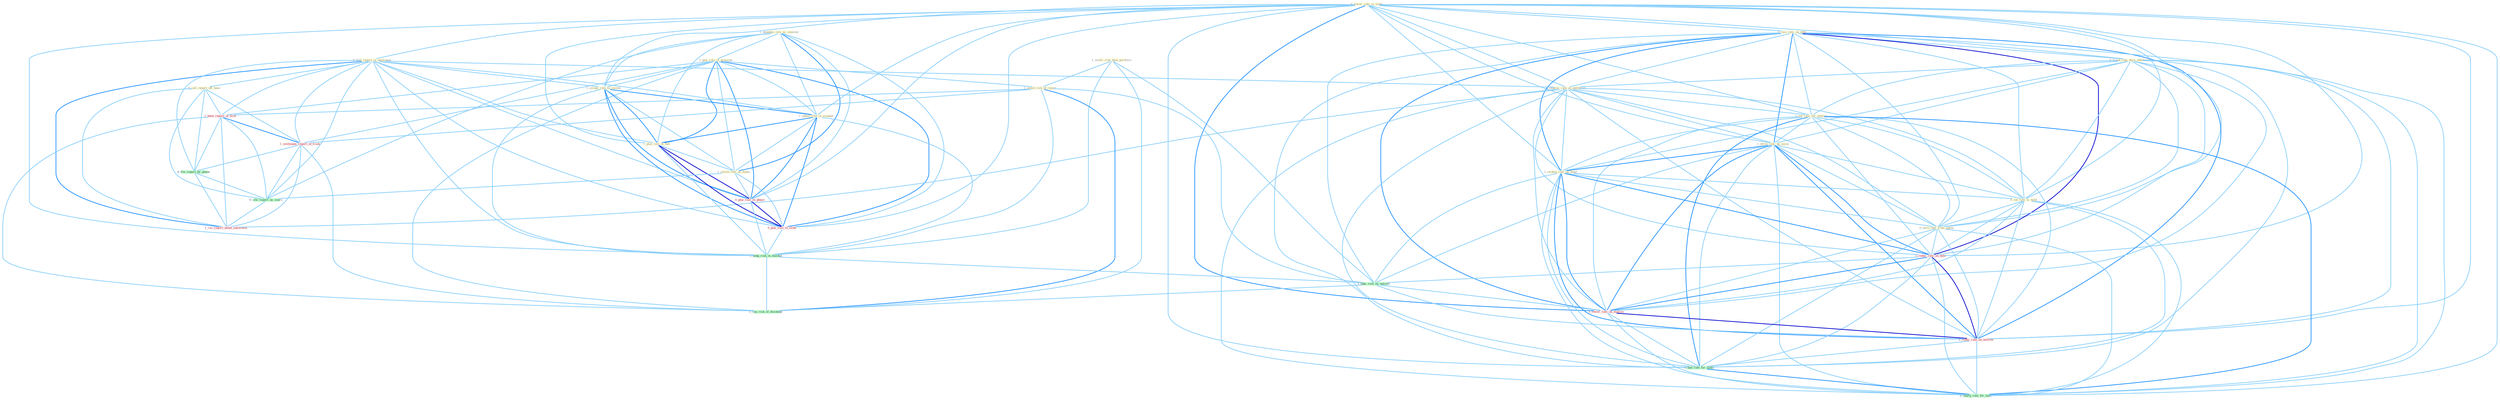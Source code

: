 Graph G{ 
    node
    [shape=polygon,style=filled,width=.5,height=.06,color="#BDFCC9",fixedsize=true,fontsize=4,
    fontcolor="#2f4f4f"];
    {node
    [color="#ffffe0", fontcolor="#8b7d6b"] "1_abandon_role_as_investor " "1_involv_risk_than_portfolio " "0_lower_rate_in_week " "1_plai_role_of_messiah " "0_rais_rate_on_debt " "0_told_report_in_entitynam " "0_found_rate_dure_othernum " "0_improv_rate_at_entitynam " "1_set_rate_for_station " "1_occupi_role_in_societi " "1_drive_rate_on_secur " "1_reckon_rate_on_bond " "0_call_report_off_base " "1_avoid_risk_of_reject " "1_admit_role_in_scandal " "0_cut_rate_to_hold " "0_earn_rate_from_agenc " "1_plai_role_in_fall " "1_relish_role_as_home "}
{node [color="#fff0f5", fontcolor="#b22222"] "1_reduc_rate_on_debt " "0_plai_role_in_phase " "1_been_report_of_firm " "0_plai_role_in_slide " "1_entitynam_report_of_trade " "1_lower_rate_on_million " "1_reduc_rate_on_million " "1_ran_report_about_entitynam "}
edge [color="#B0E2FF"];

	"1_abandon_role_as_investor " -- "1_plai_role_of_messiah " [w="1", color="#87cefa" ];
	"1_abandon_role_as_investor " -- "1_occupi_role_in_societi " [w="1", color="#87cefa" ];
	"1_abandon_role_as_investor " -- "1_admit_role_in_scandal " [w="1", color="#87cefa" ];
	"1_abandon_role_as_investor " -- "1_plai_role_in_fall " [w="1", color="#87cefa" ];
	"1_abandon_role_as_investor " -- "1_relish_role_as_home " [w="2", color="#1e90ff" , len=0.8];
	"1_abandon_role_as_investor " -- "0_plai_role_in_phase " [w="1", color="#87cefa" ];
	"1_abandon_role_as_investor " -- "0_plai_role_in_slide " [w="1", color="#87cefa" ];
	"1_abandon_role_as_investor " -- "0_cite_report_as_sourc " [w="1", color="#87cefa" ];
	"1_involv_risk_than_portfolio " -- "1_avoid_risk_of_reject " [w="1", color="#87cefa" ];
	"1_involv_risk_than_portfolio " -- "1_hedg_risk_in_market " [w="1", color="#87cefa" ];
	"1_involv_risk_than_portfolio " -- "1_take_risk_on_outcom " [w="1", color="#87cefa" ];
	"1_involv_risk_than_portfolio " -- "1_run_risk_of_disintegr " [w="1", color="#87cefa" ];
	"0_lower_rate_in_week " -- "0_rais_rate_on_debt " [w="1", color="#87cefa" ];
	"0_lower_rate_in_week " -- "0_told_report_in_entitynam " [w="1", color="#87cefa" ];
	"0_lower_rate_in_week " -- "0_found_rate_dure_othernum " [w="1", color="#87cefa" ];
	"0_lower_rate_in_week " -- "0_improv_rate_at_entitynam " [w="1", color="#87cefa" ];
	"0_lower_rate_in_week " -- "1_set_rate_for_station " [w="1", color="#87cefa" ];
	"0_lower_rate_in_week " -- "1_occupi_role_in_societi " [w="1", color="#87cefa" ];
	"0_lower_rate_in_week " -- "1_drive_rate_on_secur " [w="1", color="#87cefa" ];
	"0_lower_rate_in_week " -- "1_reckon_rate_on_bond " [w="1", color="#87cefa" ];
	"0_lower_rate_in_week " -- "1_admit_role_in_scandal " [w="1", color="#87cefa" ];
	"0_lower_rate_in_week " -- "0_cut_rate_to_hold " [w="1", color="#87cefa" ];
	"0_lower_rate_in_week " -- "0_earn_rate_from_agenc " [w="1", color="#87cefa" ];
	"0_lower_rate_in_week " -- "1_plai_role_in_fall " [w="1", color="#87cefa" ];
	"0_lower_rate_in_week " -- "1_reduc_rate_on_debt " [w="1", color="#87cefa" ];
	"0_lower_rate_in_week " -- "0_plai_role_in_phase " [w="1", color="#87cefa" ];
	"0_lower_rate_in_week " -- "0_plai_role_in_slide " [w="1", color="#87cefa" ];
	"0_lower_rate_in_week " -- "1_hedg_risk_in_market " [w="1", color="#87cefa" ];
	"0_lower_rate_in_week " -- "1_lower_rate_on_million " [w="2", color="#1e90ff" , len=0.8];
	"0_lower_rate_in_week " -- "1_reduc_rate_on_million " [w="1", color="#87cefa" ];
	"0_lower_rate_in_week " -- "0_had_rate_for_yield " [w="1", color="#87cefa" ];
	"0_lower_rate_in_week " -- "0_charg_rate_for_time " [w="1", color="#87cefa" ];
	"1_plai_role_of_messiah " -- "1_occupi_role_in_societi " [w="1", color="#87cefa" ];
	"1_plai_role_of_messiah " -- "1_avoid_risk_of_reject " [w="1", color="#87cefa" ];
	"1_plai_role_of_messiah " -- "1_admit_role_in_scandal " [w="1", color="#87cefa" ];
	"1_plai_role_of_messiah " -- "1_plai_role_in_fall " [w="2", color="#1e90ff" , len=0.8];
	"1_plai_role_of_messiah " -- "1_relish_role_as_home " [w="1", color="#87cefa" ];
	"1_plai_role_of_messiah " -- "0_plai_role_in_phase " [w="2", color="#1e90ff" , len=0.8];
	"1_plai_role_of_messiah " -- "1_been_report_of_firm " [w="1", color="#87cefa" ];
	"1_plai_role_of_messiah " -- "0_plai_role_in_slide " [w="2", color="#1e90ff" , len=0.8];
	"1_plai_role_of_messiah " -- "1_entitynam_report_of_trade " [w="1", color="#87cefa" ];
	"1_plai_role_of_messiah " -- "1_run_risk_of_disintegr " [w="1", color="#87cefa" ];
	"0_rais_rate_on_debt " -- "0_found_rate_dure_othernum " [w="1", color="#87cefa" ];
	"0_rais_rate_on_debt " -- "0_improv_rate_at_entitynam " [w="1", color="#87cefa" ];
	"0_rais_rate_on_debt " -- "1_set_rate_for_station " [w="1", color="#87cefa" ];
	"0_rais_rate_on_debt " -- "1_drive_rate_on_secur " [w="2", color="#1e90ff" , len=0.8];
	"0_rais_rate_on_debt " -- "1_reckon_rate_on_bond " [w="2", color="#1e90ff" , len=0.8];
	"0_rais_rate_on_debt " -- "0_cut_rate_to_hold " [w="1", color="#87cefa" ];
	"0_rais_rate_on_debt " -- "0_earn_rate_from_agenc " [w="1", color="#87cefa" ];
	"0_rais_rate_on_debt " -- "1_reduc_rate_on_debt " [w="3", color="#0000cd" , len=0.6];
	"0_rais_rate_on_debt " -- "1_take_risk_on_outcom " [w="1", color="#87cefa" ];
	"0_rais_rate_on_debt " -- "1_lower_rate_on_million " [w="2", color="#1e90ff" , len=0.8];
	"0_rais_rate_on_debt " -- "1_reduc_rate_on_million " [w="2", color="#1e90ff" , len=0.8];
	"0_rais_rate_on_debt " -- "0_had_rate_for_yield " [w="1", color="#87cefa" ];
	"0_rais_rate_on_debt " -- "0_charg_rate_for_time " [w="1", color="#87cefa" ];
	"0_told_report_in_entitynam " -- "0_improv_rate_at_entitynam " [w="1", color="#87cefa" ];
	"0_told_report_in_entitynam " -- "1_occupi_role_in_societi " [w="1", color="#87cefa" ];
	"0_told_report_in_entitynam " -- "0_call_report_off_base " [w="1", color="#87cefa" ];
	"0_told_report_in_entitynam " -- "1_admit_role_in_scandal " [w="1", color="#87cefa" ];
	"0_told_report_in_entitynam " -- "1_plai_role_in_fall " [w="1", color="#87cefa" ];
	"0_told_report_in_entitynam " -- "0_plai_role_in_phase " [w="1", color="#87cefa" ];
	"0_told_report_in_entitynam " -- "1_been_report_of_firm " [w="1", color="#87cefa" ];
	"0_told_report_in_entitynam " -- "0_plai_role_in_slide " [w="1", color="#87cefa" ];
	"0_told_report_in_entitynam " -- "1_entitynam_report_of_trade " [w="1", color="#87cefa" ];
	"0_told_report_in_entitynam " -- "1_hedg_risk_in_market " [w="1", color="#87cefa" ];
	"0_told_report_in_entitynam " -- "0_file_report_by_phone " [w="1", color="#87cefa" ];
	"0_told_report_in_entitynam " -- "0_cite_report_as_sourc " [w="1", color="#87cefa" ];
	"0_told_report_in_entitynam " -- "1_ran_report_about_entitynam " [w="2", color="#1e90ff" , len=0.8];
	"0_found_rate_dure_othernum " -- "0_improv_rate_at_entitynam " [w="1", color="#87cefa" ];
	"0_found_rate_dure_othernum " -- "1_set_rate_for_station " [w="1", color="#87cefa" ];
	"0_found_rate_dure_othernum " -- "1_drive_rate_on_secur " [w="1", color="#87cefa" ];
	"0_found_rate_dure_othernum " -- "1_reckon_rate_on_bond " [w="1", color="#87cefa" ];
	"0_found_rate_dure_othernum " -- "0_cut_rate_to_hold " [w="1", color="#87cefa" ];
	"0_found_rate_dure_othernum " -- "0_earn_rate_from_agenc " [w="1", color="#87cefa" ];
	"0_found_rate_dure_othernum " -- "1_reduc_rate_on_debt " [w="1", color="#87cefa" ];
	"0_found_rate_dure_othernum " -- "1_lower_rate_on_million " [w="1", color="#87cefa" ];
	"0_found_rate_dure_othernum " -- "1_reduc_rate_on_million " [w="1", color="#87cefa" ];
	"0_found_rate_dure_othernum " -- "0_had_rate_for_yield " [w="1", color="#87cefa" ];
	"0_found_rate_dure_othernum " -- "0_charg_rate_for_time " [w="1", color="#87cefa" ];
	"0_improv_rate_at_entitynam " -- "1_set_rate_for_station " [w="1", color="#87cefa" ];
	"0_improv_rate_at_entitynam " -- "1_drive_rate_on_secur " [w="1", color="#87cefa" ];
	"0_improv_rate_at_entitynam " -- "1_reckon_rate_on_bond " [w="1", color="#87cefa" ];
	"0_improv_rate_at_entitynam " -- "0_cut_rate_to_hold " [w="1", color="#87cefa" ];
	"0_improv_rate_at_entitynam " -- "0_earn_rate_from_agenc " [w="1", color="#87cefa" ];
	"0_improv_rate_at_entitynam " -- "1_reduc_rate_on_debt " [w="1", color="#87cefa" ];
	"0_improv_rate_at_entitynam " -- "1_lower_rate_on_million " [w="1", color="#87cefa" ];
	"0_improv_rate_at_entitynam " -- "1_reduc_rate_on_million " [w="1", color="#87cefa" ];
	"0_improv_rate_at_entitynam " -- "0_had_rate_for_yield " [w="1", color="#87cefa" ];
	"0_improv_rate_at_entitynam " -- "0_charg_rate_for_time " [w="1", color="#87cefa" ];
	"0_improv_rate_at_entitynam " -- "1_ran_report_about_entitynam " [w="1", color="#87cefa" ];
	"1_set_rate_for_station " -- "1_drive_rate_on_secur " [w="1", color="#87cefa" ];
	"1_set_rate_for_station " -- "1_reckon_rate_on_bond " [w="1", color="#87cefa" ];
	"1_set_rate_for_station " -- "0_cut_rate_to_hold " [w="1", color="#87cefa" ];
	"1_set_rate_for_station " -- "0_earn_rate_from_agenc " [w="1", color="#87cefa" ];
	"1_set_rate_for_station " -- "1_reduc_rate_on_debt " [w="1", color="#87cefa" ];
	"1_set_rate_for_station " -- "1_lower_rate_on_million " [w="1", color="#87cefa" ];
	"1_set_rate_for_station " -- "1_reduc_rate_on_million " [w="1", color="#87cefa" ];
	"1_set_rate_for_station " -- "0_had_rate_for_yield " [w="2", color="#1e90ff" , len=0.8];
	"1_set_rate_for_station " -- "0_charg_rate_for_time " [w="2", color="#1e90ff" , len=0.8];
	"1_occupi_role_in_societi " -- "1_admit_role_in_scandal " [w="2", color="#1e90ff" , len=0.8];
	"1_occupi_role_in_societi " -- "1_plai_role_in_fall " [w="2", color="#1e90ff" , len=0.8];
	"1_occupi_role_in_societi " -- "1_relish_role_as_home " [w="1", color="#87cefa" ];
	"1_occupi_role_in_societi " -- "0_plai_role_in_phase " [w="2", color="#1e90ff" , len=0.8];
	"1_occupi_role_in_societi " -- "0_plai_role_in_slide " [w="2", color="#1e90ff" , len=0.8];
	"1_occupi_role_in_societi " -- "1_hedg_risk_in_market " [w="1", color="#87cefa" ];
	"1_drive_rate_on_secur " -- "1_reckon_rate_on_bond " [w="2", color="#1e90ff" , len=0.8];
	"1_drive_rate_on_secur " -- "0_cut_rate_to_hold " [w="1", color="#87cefa" ];
	"1_drive_rate_on_secur " -- "0_earn_rate_from_agenc " [w="1", color="#87cefa" ];
	"1_drive_rate_on_secur " -- "1_reduc_rate_on_debt " [w="2", color="#1e90ff" , len=0.8];
	"1_drive_rate_on_secur " -- "1_take_risk_on_outcom " [w="1", color="#87cefa" ];
	"1_drive_rate_on_secur " -- "1_lower_rate_on_million " [w="2", color="#1e90ff" , len=0.8];
	"1_drive_rate_on_secur " -- "1_reduc_rate_on_million " [w="2", color="#1e90ff" , len=0.8];
	"1_drive_rate_on_secur " -- "0_had_rate_for_yield " [w="1", color="#87cefa" ];
	"1_drive_rate_on_secur " -- "0_charg_rate_for_time " [w="1", color="#87cefa" ];
	"1_reckon_rate_on_bond " -- "0_cut_rate_to_hold " [w="1", color="#87cefa" ];
	"1_reckon_rate_on_bond " -- "0_earn_rate_from_agenc " [w="1", color="#87cefa" ];
	"1_reckon_rate_on_bond " -- "1_reduc_rate_on_debt " [w="2", color="#1e90ff" , len=0.8];
	"1_reckon_rate_on_bond " -- "1_take_risk_on_outcom " [w="1", color="#87cefa" ];
	"1_reckon_rate_on_bond " -- "1_lower_rate_on_million " [w="2", color="#1e90ff" , len=0.8];
	"1_reckon_rate_on_bond " -- "1_reduc_rate_on_million " [w="2", color="#1e90ff" , len=0.8];
	"1_reckon_rate_on_bond " -- "0_had_rate_for_yield " [w="1", color="#87cefa" ];
	"1_reckon_rate_on_bond " -- "0_charg_rate_for_time " [w="1", color="#87cefa" ];
	"0_call_report_off_base " -- "1_been_report_of_firm " [w="1", color="#87cefa" ];
	"0_call_report_off_base " -- "1_entitynam_report_of_trade " [w="1", color="#87cefa" ];
	"0_call_report_off_base " -- "0_file_report_by_phone " [w="1", color="#87cefa" ];
	"0_call_report_off_base " -- "0_cite_report_as_sourc " [w="1", color="#87cefa" ];
	"0_call_report_off_base " -- "1_ran_report_about_entitynam " [w="1", color="#87cefa" ];
	"1_avoid_risk_of_reject " -- "1_been_report_of_firm " [w="1", color="#87cefa" ];
	"1_avoid_risk_of_reject " -- "1_entitynam_report_of_trade " [w="1", color="#87cefa" ];
	"1_avoid_risk_of_reject " -- "1_hedg_risk_in_market " [w="1", color="#87cefa" ];
	"1_avoid_risk_of_reject " -- "1_take_risk_on_outcom " [w="1", color="#87cefa" ];
	"1_avoid_risk_of_reject " -- "1_run_risk_of_disintegr " [w="2", color="#1e90ff" , len=0.8];
	"1_admit_role_in_scandal " -- "1_plai_role_in_fall " [w="2", color="#1e90ff" , len=0.8];
	"1_admit_role_in_scandal " -- "1_relish_role_as_home " [w="1", color="#87cefa" ];
	"1_admit_role_in_scandal " -- "0_plai_role_in_phase " [w="2", color="#1e90ff" , len=0.8];
	"1_admit_role_in_scandal " -- "0_plai_role_in_slide " [w="2", color="#1e90ff" , len=0.8];
	"1_admit_role_in_scandal " -- "1_hedg_risk_in_market " [w="1", color="#87cefa" ];
	"0_cut_rate_to_hold " -- "0_earn_rate_from_agenc " [w="1", color="#87cefa" ];
	"0_cut_rate_to_hold " -- "1_reduc_rate_on_debt " [w="1", color="#87cefa" ];
	"0_cut_rate_to_hold " -- "1_lower_rate_on_million " [w="1", color="#87cefa" ];
	"0_cut_rate_to_hold " -- "1_reduc_rate_on_million " [w="1", color="#87cefa" ];
	"0_cut_rate_to_hold " -- "0_had_rate_for_yield " [w="1", color="#87cefa" ];
	"0_cut_rate_to_hold " -- "0_charg_rate_for_time " [w="1", color="#87cefa" ];
	"0_earn_rate_from_agenc " -- "1_reduc_rate_on_debt " [w="1", color="#87cefa" ];
	"0_earn_rate_from_agenc " -- "1_lower_rate_on_million " [w="1", color="#87cefa" ];
	"0_earn_rate_from_agenc " -- "1_reduc_rate_on_million " [w="1", color="#87cefa" ];
	"0_earn_rate_from_agenc " -- "0_had_rate_for_yield " [w="1", color="#87cefa" ];
	"0_earn_rate_from_agenc " -- "0_charg_rate_for_time " [w="1", color="#87cefa" ];
	"1_plai_role_in_fall " -- "1_relish_role_as_home " [w="1", color="#87cefa" ];
	"1_plai_role_in_fall " -- "0_plai_role_in_phase " [w="3", color="#0000cd" , len=0.6];
	"1_plai_role_in_fall " -- "0_plai_role_in_slide " [w="3", color="#0000cd" , len=0.6];
	"1_plai_role_in_fall " -- "1_hedg_risk_in_market " [w="1", color="#87cefa" ];
	"1_relish_role_as_home " -- "0_plai_role_in_phase " [w="1", color="#87cefa" ];
	"1_relish_role_as_home " -- "0_plai_role_in_slide " [w="1", color="#87cefa" ];
	"1_relish_role_as_home " -- "0_cite_report_as_sourc " [w="1", color="#87cefa" ];
	"1_reduc_rate_on_debt " -- "1_take_risk_on_outcom " [w="1", color="#87cefa" ];
	"1_reduc_rate_on_debt " -- "1_lower_rate_on_million " [w="2", color="#1e90ff" , len=0.8];
	"1_reduc_rate_on_debt " -- "1_reduc_rate_on_million " [w="3", color="#0000cd" , len=0.6];
	"1_reduc_rate_on_debt " -- "0_had_rate_for_yield " [w="1", color="#87cefa" ];
	"1_reduc_rate_on_debt " -- "0_charg_rate_for_time " [w="1", color="#87cefa" ];
	"0_plai_role_in_phase " -- "0_plai_role_in_slide " [w="3", color="#0000cd" , len=0.6];
	"0_plai_role_in_phase " -- "1_hedg_risk_in_market " [w="1", color="#87cefa" ];
	"1_been_report_of_firm " -- "1_entitynam_report_of_trade " [w="2", color="#1e90ff" , len=0.8];
	"1_been_report_of_firm " -- "0_file_report_by_phone " [w="1", color="#87cefa" ];
	"1_been_report_of_firm " -- "0_cite_report_as_sourc " [w="1", color="#87cefa" ];
	"1_been_report_of_firm " -- "1_run_risk_of_disintegr " [w="1", color="#87cefa" ];
	"1_been_report_of_firm " -- "1_ran_report_about_entitynam " [w="1", color="#87cefa" ];
	"0_plai_role_in_slide " -- "1_hedg_risk_in_market " [w="1", color="#87cefa" ];
	"1_entitynam_report_of_trade " -- "0_file_report_by_phone " [w="1", color="#87cefa" ];
	"1_entitynam_report_of_trade " -- "0_cite_report_as_sourc " [w="1", color="#87cefa" ];
	"1_entitynam_report_of_trade " -- "1_run_risk_of_disintegr " [w="1", color="#87cefa" ];
	"1_entitynam_report_of_trade " -- "1_ran_report_about_entitynam " [w="1", color="#87cefa" ];
	"1_hedg_risk_in_market " -- "1_take_risk_on_outcom " [w="1", color="#87cefa" ];
	"1_hedg_risk_in_market " -- "1_run_risk_of_disintegr " [w="1", color="#87cefa" ];
	"1_take_risk_on_outcom " -- "1_lower_rate_on_million " [w="1", color="#87cefa" ];
	"1_take_risk_on_outcom " -- "1_reduc_rate_on_million " [w="1", color="#87cefa" ];
	"1_take_risk_on_outcom " -- "1_run_risk_of_disintegr " [w="1", color="#87cefa" ];
	"0_file_report_by_phone " -- "0_cite_report_as_sourc " [w="1", color="#87cefa" ];
	"0_file_report_by_phone " -- "1_ran_report_about_entitynam " [w="1", color="#87cefa" ];
	"0_cite_report_as_sourc " -- "1_ran_report_about_entitynam " [w="1", color="#87cefa" ];
	"1_lower_rate_on_million " -- "1_reduc_rate_on_million " [w="3", color="#0000cd" , len=0.6];
	"1_lower_rate_on_million " -- "0_had_rate_for_yield " [w="1", color="#87cefa" ];
	"1_lower_rate_on_million " -- "0_charg_rate_for_time " [w="1", color="#87cefa" ];
	"1_reduc_rate_on_million " -- "0_had_rate_for_yield " [w="1", color="#87cefa" ];
	"1_reduc_rate_on_million " -- "0_charg_rate_for_time " [w="1", color="#87cefa" ];
	"0_had_rate_for_yield " -- "0_charg_rate_for_time " [w="2", color="#1e90ff" , len=0.8];
}